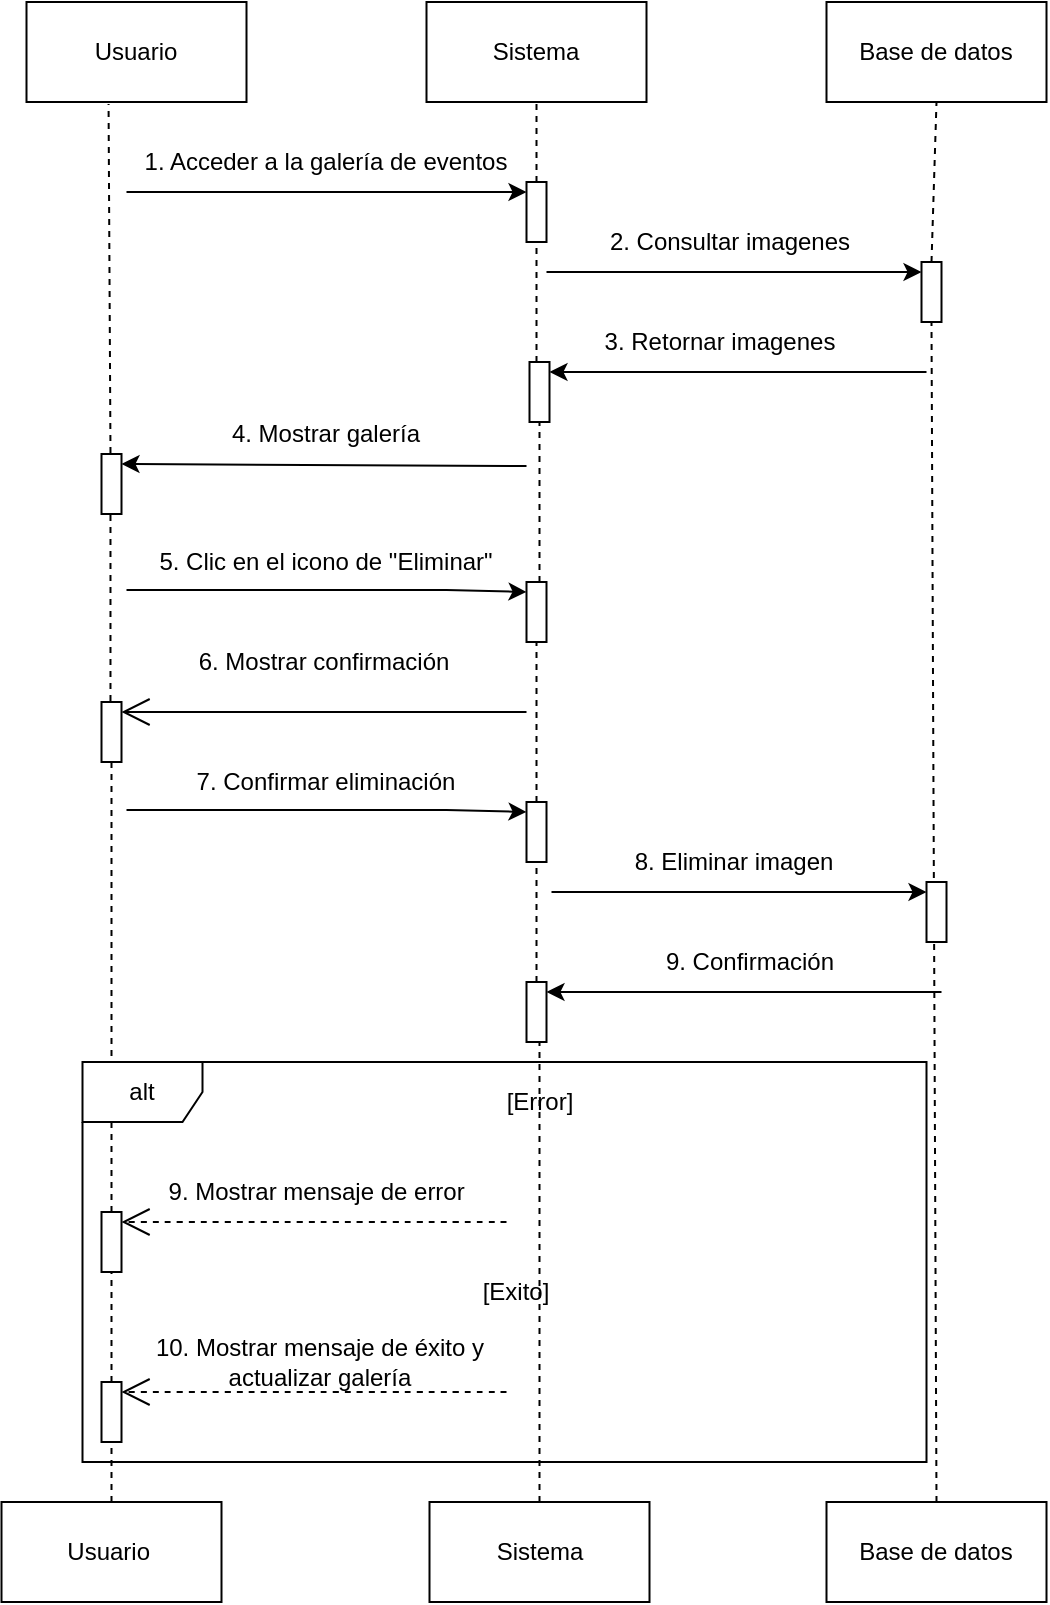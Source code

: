 <mxfile version="27.1.6">
  <diagram name="Page-1" id="2YBvvXClWsGukQMizWep">
    <mxGraphModel grid="1" page="1" gridSize="10" guides="1" tooltips="1" connect="1" arrows="1" fold="1" pageScale="1" pageWidth="850" pageHeight="1100" math="0" shadow="0">
      <root>
        <mxCell id="0" />
        <mxCell id="1" parent="0" />
        <mxCell id="mWD_6RYos7CDsctnHnZ9-1" value="Usuario" style="html=1;whiteSpace=wrap;" vertex="1" parent="1">
          <mxGeometry x="86.25" y="90" width="110" height="50" as="geometry" />
        </mxCell>
        <mxCell id="mWD_6RYos7CDsctnHnZ9-2" value="Sistema&lt;span style=&quot;color: rgba(0, 0, 0, 0); font-family: monospace; font-size: 0px; text-align: start; text-wrap-mode: nowrap;&quot;&gt;%3CmxGraphModel%3E%3Croot%3E%3CmxCell%20id%3D%220%22%2F%3E%3CmxCell%20id%3D%221%22%20parent%3D%220%22%2F%3E%3CmxCell%20id%3D%222%22%20value%3D%22Usuario%22%20style%3D%22html%3D1%3BwhiteSpace%3Dwrap%3B%22%20vertex%3D%221%22%20parent%3D%221%22%3E%3CmxGeometry%20x%3D%2270%22%20y%3D%2240%22%20width%3D%22110%22%20height%3D%2250%22%20as%3D%22geometry%22%2F%3E%3C%2FmxCell%3E%3C%2Froot%3E%3C%2FmxGraphModel%3E&lt;/span&gt;" style="html=1;whiteSpace=wrap;" vertex="1" parent="1">
          <mxGeometry x="286.25" y="90" width="110" height="50" as="geometry" />
        </mxCell>
        <mxCell id="mWD_6RYos7CDsctnHnZ9-3" value="Base de datos" style="html=1;whiteSpace=wrap;" vertex="1" parent="1">
          <mxGeometry x="486.25" y="90" width="110" height="50" as="geometry" />
        </mxCell>
        <mxCell id="mWD_6RYos7CDsctnHnZ9-4" value="Usuario&amp;nbsp;" style="html=1;whiteSpace=wrap;" vertex="1" parent="1">
          <mxGeometry x="73.75" y="840" width="110" height="50" as="geometry" />
        </mxCell>
        <mxCell id="mWD_6RYos7CDsctnHnZ9-5" value="Sistema&lt;span style=&quot;color: rgba(0, 0, 0, 0); font-family: monospace; font-size: 0px; text-align: start; text-wrap-mode: nowrap;&quot;&gt;%3CmxGraphModel%3E%3Croot%3E%3CmxCell%20id%3D%220%22%2F%3E%3CmxCell%20id%3D%221%22%20parent%3D%220%22%2F%3E%3CmxCell%20id%3D%222%22%20value%3D%22Usuario%22%20style%3D%22html%3D1%3BwhiteSpace%3Dwrap%3B%22%20vertex%3D%221%22%20parent%3D%221%22%3E%3CmxGeometry%20x%3D%2270%22%20y%3D%2240%22%20width%3D%22110%22%20height%3D%2250%22%20as%3D%22geometry%22%2F%3E%3C%2FmxCell%3E%3C%2Froot%3E%3C%2FmxGraphModel%3E&lt;/span&gt;" style="html=1;whiteSpace=wrap;" vertex="1" parent="1">
          <mxGeometry x="287.75" y="840" width="110" height="50" as="geometry" />
        </mxCell>
        <mxCell id="mWD_6RYos7CDsctnHnZ9-6" value="Base de datos" style="html=1;whiteSpace=wrap;" vertex="1" parent="1">
          <mxGeometry x="486.25" y="840" width="110" height="50" as="geometry" />
        </mxCell>
        <mxCell id="mWD_6RYos7CDsctnHnZ9-7" value="" style="endArrow=none;dashed=1;html=1;rounded=0;entryX=0.5;entryY=1;entryDx=0;entryDy=0;exitX=0.5;exitY=0;exitDx=0;exitDy=0;" edge="1" parent="1" source="mWD_6RYos7CDsctnHnZ9-9" target="mWD_6RYos7CDsctnHnZ9-2">
          <mxGeometry width="50" height="50" relative="1" as="geometry">
            <mxPoint x="316.25" y="370" as="sourcePoint" />
            <mxPoint x="366.25" y="320" as="targetPoint" />
          </mxGeometry>
        </mxCell>
        <mxCell id="mWD_6RYos7CDsctnHnZ9-8" value="" style="endArrow=none;dashed=1;html=1;rounded=0;entryX=0.5;entryY=1;entryDx=0;entryDy=0;" edge="1" parent="1" source="mWD_6RYos7CDsctnHnZ9-23" target="mWD_6RYos7CDsctnHnZ9-9">
          <mxGeometry width="50" height="50" relative="1" as="geometry">
            <mxPoint x="341.75" y="400" as="sourcePoint" />
            <mxPoint x="341.25" y="140" as="targetPoint" />
          </mxGeometry>
        </mxCell>
        <mxCell id="mWD_6RYos7CDsctnHnZ9-9" value="" style="html=1;points=[[0,0,0,0,5],[0,1,0,0,-5],[1,0,0,0,5],[1,1,0,0,-5]];perimeter=orthogonalPerimeter;outlineConnect=0;targetShapes=umlLifeline;portConstraint=eastwest;newEdgeStyle={&quot;curved&quot;:0,&quot;rounded&quot;:0};" vertex="1" parent="1">
          <mxGeometry x="336.25" y="180" width="10" height="30" as="geometry" />
        </mxCell>
        <mxCell id="mWD_6RYos7CDsctnHnZ9-10" value="" style="endArrow=classic;html=1;rounded=0;entryX=0;entryY=0;entryDx=0;entryDy=5;entryPerimeter=0;" edge="1" parent="1" target="mWD_6RYos7CDsctnHnZ9-9">
          <mxGeometry width="50" height="50" relative="1" as="geometry">
            <mxPoint x="136.25" y="185" as="sourcePoint" />
            <mxPoint x="246.25" y="160" as="targetPoint" />
          </mxGeometry>
        </mxCell>
        <mxCell id="mWD_6RYos7CDsctnHnZ9-11" value="1. Acceder a la galería de eventos" style="text;html=1;align=center;verticalAlign=middle;whiteSpace=wrap;rounded=0;" vertex="1" parent="1">
          <mxGeometry x="136.25" y="160" width="200" height="20" as="geometry" />
        </mxCell>
        <mxCell id="mWD_6RYos7CDsctnHnZ9-12" value="2. Consultar imagenes" style="text;html=1;align=center;verticalAlign=middle;whiteSpace=wrap;rounded=0;" vertex="1" parent="1">
          <mxGeometry x="352.5" y="200" width="170" height="20" as="geometry" />
        </mxCell>
        <mxCell id="mWD_6RYos7CDsctnHnZ9-13" value="" style="endArrow=classic;html=1;rounded=0;entryX=0;entryY=0;entryDx=0;entryDy=5;entryPerimeter=0;" edge="1" parent="1" target="mWD_6RYos7CDsctnHnZ9-33">
          <mxGeometry width="50" height="50" relative="1" as="geometry">
            <mxPoint x="346.25" y="225" as="sourcePoint" />
            <mxPoint x="621.25" y="220" as="targetPoint" />
          </mxGeometry>
        </mxCell>
        <mxCell id="mWD_6RYos7CDsctnHnZ9-14" value="" style="endArrow=none;dashed=1;html=1;rounded=0;exitX=0.5;exitY=0;exitDx=0;exitDy=0;entryX=0.5;entryY=1;entryDx=0;entryDy=0;" edge="1" parent="1" source="mWD_6RYos7CDsctnHnZ9-33" target="mWD_6RYos7CDsctnHnZ9-3">
          <mxGeometry width="50" height="50" relative="1" as="geometry">
            <mxPoint x="541.25" y="940" as="sourcePoint" />
            <mxPoint x="541.25" y="530" as="targetPoint" />
          </mxGeometry>
        </mxCell>
        <mxCell id="mWD_6RYos7CDsctnHnZ9-15" value="" style="endArrow=none;dashed=1;html=1;rounded=0;exitX=0.449;exitY=-0.016;exitDx=0;exitDy=0;exitPerimeter=0;entryX=0.373;entryY=1.02;entryDx=0;entryDy=0;entryPerimeter=0;" edge="1" parent="1" source="mWD_6RYos7CDsctnHnZ9-24" target="mWD_6RYos7CDsctnHnZ9-1">
          <mxGeometry width="50" height="50" relative="1" as="geometry">
            <mxPoint x="130.25" y="939" as="sourcePoint" />
            <mxPoint x="128.58" y="250.51" as="targetPoint" />
            <Array as="points" />
          </mxGeometry>
        </mxCell>
        <mxCell id="mWD_6RYos7CDsctnHnZ9-16" value="6. Mostrar confirmación" style="text;html=1;align=center;verticalAlign=middle;whiteSpace=wrap;rounded=0;" vertex="1" parent="1">
          <mxGeometry x="140" y="410" width="190" height="20" as="geometry" />
        </mxCell>
        <mxCell id="mWD_6RYos7CDsctnHnZ9-17" value="3. Retornar imagenes" style="text;html=1;align=center;verticalAlign=middle;whiteSpace=wrap;rounded=0;" vertex="1" parent="1">
          <mxGeometry x="347.75" y="250" width="170" height="20" as="geometry" />
        </mxCell>
        <mxCell id="mWD_6RYos7CDsctnHnZ9-18" value="" style="endArrow=classic;html=1;rounded=0;entryX=1;entryY=0;entryDx=0;entryDy=5;entryPerimeter=0;" edge="1" parent="1" target="mWD_6RYos7CDsctnHnZ9-23">
          <mxGeometry width="50" height="50" relative="1" as="geometry">
            <mxPoint x="536.25" y="275" as="sourcePoint" />
            <mxPoint x="228.75" y="230" as="targetPoint" />
          </mxGeometry>
        </mxCell>
        <mxCell id="mWD_6RYos7CDsctnHnZ9-19" value="" style="endArrow=none;dashed=1;html=1;rounded=0;exitX=0.5;exitY=0;exitDx=0;exitDy=0;" edge="1" parent="1" source="mWD_6RYos7CDsctnHnZ9-53" target="mWD_6RYos7CDsctnHnZ9-27">
          <mxGeometry width="50" height="50" relative="1" as="geometry">
            <mxPoint x="350" y="510" as="sourcePoint" />
            <mxPoint x="351.5" y="466" as="targetPoint" />
            <Array as="points" />
          </mxGeometry>
        </mxCell>
        <mxCell id="mWD_6RYos7CDsctnHnZ9-20" value="9. Confirmación" style="text;html=1;align=center;verticalAlign=middle;whiteSpace=wrap;rounded=0;" vertex="1" parent="1">
          <mxGeometry x="352.5" y="560" width="190" height="20" as="geometry" />
        </mxCell>
        <mxCell id="mWD_6RYos7CDsctnHnZ9-21" value="" style="endArrow=classic;html=1;rounded=0;entryX=1;entryY=0;entryDx=0;entryDy=5;entryPerimeter=0;" edge="1" parent="1" target="mWD_6RYos7CDsctnHnZ9-36">
          <mxGeometry width="50" height="50" relative="1" as="geometry">
            <mxPoint x="543.75" y="585" as="sourcePoint" />
            <mxPoint x="630.25" y="490" as="targetPoint" />
          </mxGeometry>
        </mxCell>
        <mxCell id="mWD_6RYos7CDsctnHnZ9-22" value="" style="endArrow=none;dashed=1;html=1;rounded=0;entryX=0.5;entryY=1;entryDx=0;entryDy=0;" edge="1" parent="1" source="mWD_6RYos7CDsctnHnZ9-27" target="mWD_6RYos7CDsctnHnZ9-23">
          <mxGeometry width="50" height="50" relative="1" as="geometry">
            <mxPoint x="341.25" y="320" as="sourcePoint" />
            <mxPoint x="341.25" y="210" as="targetPoint" />
          </mxGeometry>
        </mxCell>
        <mxCell id="mWD_6RYos7CDsctnHnZ9-23" value="" style="html=1;points=[[0,0,0,0,5],[0,1,0,0,-5],[1,0,0,0,5],[1,1,0,0,-5]];perimeter=orthogonalPerimeter;outlineConnect=0;targetShapes=umlLifeline;portConstraint=eastwest;newEdgeStyle={&quot;curved&quot;:0,&quot;rounded&quot;:0};" vertex="1" parent="1">
          <mxGeometry x="337.75" y="270" width="10" height="30" as="geometry" />
        </mxCell>
        <mxCell id="mWD_6RYos7CDsctnHnZ9-24" value="" style="html=1;points=[[0,0,0,0,5],[0,1,0,0,-5],[1,0,0,0,5],[1,1,0,0,-5]];perimeter=orthogonalPerimeter;outlineConnect=0;targetShapes=umlLifeline;portConstraint=eastwest;newEdgeStyle={&quot;curved&quot;:0,&quot;rounded&quot;:0};" vertex="1" parent="1">
          <mxGeometry x="123.75" y="316" width="10" height="30" as="geometry" />
        </mxCell>
        <mxCell id="mWD_6RYos7CDsctnHnZ9-25" value="" style="endArrow=classic;html=1;rounded=0;entryX=1;entryY=0;entryDx=0;entryDy=5;entryPerimeter=0;" edge="1" parent="1" target="mWD_6RYos7CDsctnHnZ9-24">
          <mxGeometry width="50" height="50" relative="1" as="geometry">
            <mxPoint x="336.25" y="322" as="sourcePoint" />
            <mxPoint x="448.25" y="292" as="targetPoint" />
          </mxGeometry>
        </mxCell>
        <mxCell id="mWD_6RYos7CDsctnHnZ9-26" value="4. Mostrar galería" style="text;html=1;align=center;verticalAlign=middle;whiteSpace=wrap;rounded=0;" vertex="1" parent="1">
          <mxGeometry x="151.25" y="296" width="170" height="20" as="geometry" />
        </mxCell>
        <mxCell id="mWD_6RYos7CDsctnHnZ9-27" value="" style="html=1;points=[[0,0,0,0,5],[0,1,0,0,-5],[1,0,0,0,5],[1,1,0,0,-5]];perimeter=orthogonalPerimeter;outlineConnect=0;targetShapes=umlLifeline;portConstraint=eastwest;newEdgeStyle={&quot;curved&quot;:0,&quot;rounded&quot;:0};" vertex="1" parent="1">
          <mxGeometry x="336.25" y="380" width="10" height="30" as="geometry" />
        </mxCell>
        <mxCell id="mWD_6RYos7CDsctnHnZ9-28" value="" style="endArrow=classic;html=1;rounded=0;entryX=0;entryY=0;entryDx=0;entryDy=5;entryPerimeter=0;" edge="1" parent="1" target="mWD_6RYos7CDsctnHnZ9-27">
          <mxGeometry width="50" height="50" relative="1" as="geometry">
            <mxPoint x="136.25" y="384" as="sourcePoint" />
            <mxPoint x="468.25" y="290" as="targetPoint" />
            <Array as="points">
              <mxPoint x="296.25" y="384" />
            </Array>
          </mxGeometry>
        </mxCell>
        <mxCell id="mWD_6RYos7CDsctnHnZ9-29" value="5. Clic en el icono de &quot;Eliminar&quot;" style="text;html=1;align=center;verticalAlign=middle;whiteSpace=wrap;rounded=0;" vertex="1" parent="1">
          <mxGeometry x="151.25" y="360" width="170" height="20" as="geometry" />
        </mxCell>
        <mxCell id="mWD_6RYos7CDsctnHnZ9-30" value="" style="endArrow=none;dashed=1;html=1;rounded=0;exitX=0.5;exitY=0;exitDx=0;exitDy=0;" edge="1" parent="1" source="mWD_6RYos7CDsctnHnZ9-45" target="mWD_6RYos7CDsctnHnZ9-31">
          <mxGeometry width="50" height="50" relative="1" as="geometry">
            <mxPoint x="121.25" y="835" as="sourcePoint" />
            <mxPoint x="125.25" y="586" as="targetPoint" />
            <Array as="points" />
          </mxGeometry>
        </mxCell>
        <mxCell id="mWD_6RYos7CDsctnHnZ9-31" value="&lt;span style=&quot;color: rgb(237, 237, 237); font-family: monospace; font-size: 0px; text-align: start;&quot;&gt;%3CmxGraphModel%3E%3Croot%3E%3CmxCell%20id%3D%220%22%2F%3E%3CmxCell%20id%3D%221%22%20parent%3D%220%22%2F%3E%3CmxCell%20id%3D%222%22%20value%3D%22%22%20style%3D%22html%3D1%3Bpoints%3D%5B%5B0%2C0%2C0%2C0%2C5%5D%2C%5B0%2C1%2C0%2C0%2C-5%5D%2C%5B1%2C0%2C0%2C0%2C5%5D%2C%5B1%2C1%2C0%2C0%2C-5%5D%5D%3Bperimeter%3DorthogonalPerimeter%3BoutlineConnect%3D0%3BtargetShapes%3DumlLifeline%3BportConstraint%3Deastwest%3BnewEdgeStyle%3D%7B%26quot%3Bcurved%26quot%3B%3A0%2C%26quot%3Brounded%26quot%3B%3A0%7D%3B%22%20vertex%3D%221%22%20parent%3D%221%22%3E%3CmxGeometry%20x%3D%2285%22%20y%3D%22280%22%20width%3D%2210%22%20height%3D%2230%22%20as%3D%22geometry%22%2F%3E%3C%2FmxCell%3E%3C%2Froot%3E%3C%2FmxGraphModel%3E&lt;/span&gt;&lt;span style=&quot;color: rgb(237, 237, 237); font-family: monospace; font-size: 0px; text-align: start;&quot;&gt;%3CmxGraphModel%3E%3Croot%3E%3CmxCell%20id%3D%220%22%2F%3E%3CmxCell%20id%3D%221%22%20parent%3D%220%22%2F%3E%3CmxCell%20id%3D%222%22%20value%3D%22%22%20style%3D%22html%3D1%3Bpoints%3D%5B%5B0%2C0%2C0%2C0%2C5%5D%2C%5B0%2C1%2C0%2C0%2C-5%5D%2C%5B1%2C0%2C0%2C0%2C5%5D%2C%5B1%2C1%2C0%2C0%2C-5%5D%5D%3Bperimeter%3DorthogonalPerimeter%3BoutlineConnect%3D0%3BtargetShapes%3DumlLifeline%3BportConstraint%3Deastwest%3BnewEdgeStyle%3D%7B%26quot%3Bcurved%26quot%3B%3A0%2C%26quot%3Brounded%26quot%3B%3A0%7D%3B%22%20vertex%3D%221%22%20parent%3D%221%22%3E%3CmxGeometry%20x%3D%2285%22%20y%3D%22280%22%20width%3D%2210%22%20height%3D%2230%22%20as%3D%22geometry%22%2F%3E%3C%2FmxCell%3E%3C%2Froot%3E%3C%2FmxGraphModel%3E&lt;/span&gt;" style="html=1;points=[[0,0,0,0,5],[0,1,0,0,-5],[1,0,0,0,5],[1,1,0,0,-5]];perimeter=orthogonalPerimeter;outlineConnect=0;targetShapes=umlLifeline;portConstraint=eastwest;newEdgeStyle={&quot;curved&quot;:0,&quot;rounded&quot;:0};" vertex="1" parent="1">
          <mxGeometry x="123.75" y="440" width="10" height="30" as="geometry" />
        </mxCell>
        <mxCell id="mWD_6RYos7CDsctnHnZ9-32" value="" style="endArrow=none;dashed=1;html=1;rounded=0;exitX=0.5;exitY=0;exitDx=0;exitDy=0;entryX=0.5;entryY=1;entryDx=0;entryDy=0;" edge="1" parent="1" source="mWD_6RYos7CDsctnHnZ9-6" target="mWD_6RYos7CDsctnHnZ9-33">
          <mxGeometry width="50" height="50" relative="1" as="geometry">
            <mxPoint x="537.5" y="470" as="sourcePoint" />
            <mxPoint x="541.25" y="140" as="targetPoint" />
          </mxGeometry>
        </mxCell>
        <mxCell id="mWD_6RYos7CDsctnHnZ9-33" value="" style="html=1;points=[[0,0,0,0,5],[0,1,0,0,-5],[1,0,0,0,5],[1,1,0,0,-5]];perimeter=orthogonalPerimeter;outlineConnect=0;targetShapes=umlLifeline;portConstraint=eastwest;newEdgeStyle={&quot;curved&quot;:0,&quot;rounded&quot;:0};" vertex="1" parent="1">
          <mxGeometry x="533.75" y="220" width="10" height="30" as="geometry" />
        </mxCell>
        <mxCell id="mWD_6RYos7CDsctnHnZ9-34" value="" style="endArrow=none;dashed=1;html=1;rounded=0;exitX=0.449;exitY=-0.016;exitDx=0;exitDy=0;exitPerimeter=0;" edge="1" parent="1" source="mWD_6RYos7CDsctnHnZ9-31" target="mWD_6RYos7CDsctnHnZ9-24">
          <mxGeometry width="50" height="50" relative="1" as="geometry">
            <mxPoint x="130.25" y="706" as="sourcePoint" />
            <mxPoint x="128.24" y="430" as="targetPoint" />
            <Array as="points" />
          </mxGeometry>
        </mxCell>
        <mxCell id="mWD_6RYos7CDsctnHnZ9-37" value="" style="endArrow=open;endSize=12;html=1;rounded=0;fontSize=12;curved=1;entryX=1;entryY=0;entryDx=0;entryDy=5;entryPerimeter=0;" edge="1" parent="1" target="mWD_6RYos7CDsctnHnZ9-31">
          <mxGeometry width="160" relative="1" as="geometry">
            <mxPoint x="336.25" y="445" as="sourcePoint" />
            <mxPoint x="406.25" y="240" as="targetPoint" />
          </mxGeometry>
        </mxCell>
        <mxCell id="mWD_6RYos7CDsctnHnZ9-38" value="8. Eliminar imagen" style="text;html=1;align=center;verticalAlign=middle;whiteSpace=wrap;rounded=0;" vertex="1" parent="1">
          <mxGeometry x="355" y="510" width="170" height="20" as="geometry" />
        </mxCell>
        <mxCell id="mWD_6RYos7CDsctnHnZ9-39" value="" style="endArrow=classic;html=1;rounded=0;entryX=0;entryY=0;entryDx=0;entryDy=5;entryPerimeter=0;" edge="1" parent="1" target="mWD_6RYos7CDsctnHnZ9-40">
          <mxGeometry width="50" height="50" relative="1" as="geometry">
            <mxPoint x="348.75" y="535" as="sourcePoint" />
            <mxPoint x="623.75" y="530" as="targetPoint" />
          </mxGeometry>
        </mxCell>
        <mxCell id="mWD_6RYos7CDsctnHnZ9-40" value="" style="html=1;points=[[0,0,0,0,5],[0,1,0,0,-5],[1,0,0,0,5],[1,1,0,0,-5]];perimeter=orthogonalPerimeter;outlineConnect=0;targetShapes=umlLifeline;portConstraint=eastwest;newEdgeStyle={&quot;curved&quot;:0,&quot;rounded&quot;:0};" vertex="1" parent="1">
          <mxGeometry x="536.25" y="530" width="10" height="30" as="geometry" />
        </mxCell>
        <mxCell id="mWD_6RYos7CDsctnHnZ9-41" value="alt" style="shape=umlFrame;whiteSpace=wrap;html=1;pointerEvents=0;" vertex="1" parent="1">
          <mxGeometry x="114.25" y="620" width="422" height="200" as="geometry" />
        </mxCell>
        <mxCell id="mWD_6RYos7CDsctnHnZ9-42" value="9. Mostrar mensaje de error&amp;nbsp;" style="text;html=1;align=center;verticalAlign=middle;whiteSpace=wrap;rounded=0;" vertex="1" parent="1">
          <mxGeometry x="137.75" y="675" width="190" height="20" as="geometry" />
        </mxCell>
        <mxCell id="mWD_6RYos7CDsctnHnZ9-43" value="" style="endArrow=open;endSize=12;html=1;rounded=0;fontSize=12;curved=1;entryX=1;entryY=0;entryDx=0;entryDy=5;entryPerimeter=0;dashed=1;" edge="1" parent="1" target="mWD_6RYos7CDsctnHnZ9-45">
          <mxGeometry width="160" relative="1" as="geometry">
            <mxPoint x="326.25" y="700" as="sourcePoint" />
            <mxPoint x="401" y="490" as="targetPoint" />
          </mxGeometry>
        </mxCell>
        <mxCell id="mWD_6RYos7CDsctnHnZ9-44" value="" style="endArrow=none;dashed=1;html=1;rounded=0;exitX=0.5;exitY=0;exitDx=0;exitDy=0;" edge="1" parent="1" source="mWD_6RYos7CDsctnHnZ9-4" target="mWD_6RYos7CDsctnHnZ9-45">
          <mxGeometry width="50" height="50" relative="1" as="geometry">
            <mxPoint x="143.75" y="840" as="sourcePoint" />
            <mxPoint x="144" y="610" as="targetPoint" />
            <Array as="points" />
          </mxGeometry>
        </mxCell>
        <mxCell id="mWD_6RYos7CDsctnHnZ9-45" value="&lt;span style=&quot;color: rgb(237, 237, 237); font-family: monospace; font-size: 0px; text-align: start;&quot;&gt;%3CmxGraphModel%3E%3Croot%3E%3CmxCell%20id%3D%220%22%2F%3E%3CmxCell%20id%3D%221%22%20parent%3D%220%22%2F%3E%3CmxCell%20id%3D%222%22%20value%3D%22%22%20style%3D%22html%3D1%3Bpoints%3D%5B%5B0%2C0%2C0%2C0%2C5%5D%2C%5B0%2C1%2C0%2C0%2C-5%5D%2C%5B1%2C0%2C0%2C0%2C5%5D%2C%5B1%2C1%2C0%2C0%2C-5%5D%5D%3Bperimeter%3DorthogonalPerimeter%3BoutlineConnect%3D0%3BtargetShapes%3DumlLifeline%3BportConstraint%3Deastwest%3BnewEdgeStyle%3D%7B%26quot%3Bcurved%26quot%3B%3A0%2C%26quot%3Brounded%26quot%3B%3A0%7D%3B%22%20vertex%3D%221%22%20parent%3D%221%22%3E%3CmxGeometry%20x%3D%2285%22%20y%3D%22280%22%20width%3D%2210%22%20height%3D%2230%22%20as%3D%22geometry%22%2F%3E%3C%2FmxCell%3E%3C%2Froot%3E%3C%2FmxGraphModel%3E&lt;/span&gt;&lt;span style=&quot;color: rgb(237, 237, 237); font-family: monospace; font-size: 0px; text-align: start;&quot;&gt;%3CmxGraphModel%3E%3Croot%3E%3CmxCell%20id%3D%220%22%2F%3E%3CmxCell%20id%3D%221%22%20parent%3D%220%22%2F%3E%3CmxCell%20id%3D%222%22%20value%3D%22%22%20style%3D%22html%3D1%3Bpoints%3D%5B%5B0%2C0%2C0%2C0%2C5%5D%2C%5B0%2C1%2C0%2C0%2C-5%5D%2C%5B1%2C0%2C0%2C0%2C5%5D%2C%5B1%2C1%2C0%2C0%2C-5%5D%5D%3Bperimeter%3DorthogonalPerimeter%3BoutlineConnect%3D0%3BtargetShapes%3DumlLifeline%3BportConstraint%3Deastwest%3BnewEdgeStyle%3D%7B%26quot%3Bcurved%26quot%3B%3A0%2C%26quot%3Brounded%26quot%3B%3A0%7D%3B%22%20vertex%3D%221%22%20parent%3D%221%22%3E%3CmxGeometry%20x%3D%2285%22%20y%3D%22280%22%20width%3D%2210%22%20height%3D%2230%22%20as%3D%22geometry%22%2F%3E%3C%2FmxCell%3E%3C%2Froot%3E%3C%2FmxGraphModel%3E&lt;/span&gt;" style="html=1;points=[[0,0,0,0,5],[0,1,0,0,-5],[1,0,0,0,5],[1,1,0,0,-5]];perimeter=orthogonalPerimeter;outlineConnect=0;targetShapes=umlLifeline;portConstraint=eastwest;newEdgeStyle={&quot;curved&quot;:0,&quot;rounded&quot;:0};" vertex="1" parent="1">
          <mxGeometry x="123.75" y="695" width="10" height="30" as="geometry" />
        </mxCell>
        <mxCell id="mWD_6RYos7CDsctnHnZ9-47" value="[Error]" style="text;html=1;align=center;verticalAlign=middle;whiteSpace=wrap;rounded=0;" vertex="1" parent="1">
          <mxGeometry x="317.75" y="630" width="50" height="20" as="geometry" />
        </mxCell>
        <mxCell id="mWD_6RYos7CDsctnHnZ9-48" value="[Exito]" style="text;html=1;align=center;verticalAlign=middle;whiteSpace=wrap;rounded=0;" vertex="1" parent="1">
          <mxGeometry x="306.25" y="725" width="50" height="20" as="geometry" />
        </mxCell>
        <mxCell id="mWD_6RYos7CDsctnHnZ9-49" value="10. Mostrar mensaje de éxito y actualizar galería" style="text;html=1;align=center;verticalAlign=middle;whiteSpace=wrap;rounded=0;" vertex="1" parent="1">
          <mxGeometry x="137.75" y="760" width="190" height="20" as="geometry" />
        </mxCell>
        <mxCell id="mWD_6RYos7CDsctnHnZ9-50" value="" style="endArrow=open;endSize=12;html=1;rounded=0;fontSize=12;curved=1;entryX=1;entryY=0;entryDx=0;entryDy=5;entryPerimeter=0;dashed=1;" edge="1" parent="1" target="mWD_6RYos7CDsctnHnZ9-51">
          <mxGeometry width="160" relative="1" as="geometry">
            <mxPoint x="326.25" y="785" as="sourcePoint" />
            <mxPoint x="401" y="575" as="targetPoint" />
          </mxGeometry>
        </mxCell>
        <mxCell id="mWD_6RYos7CDsctnHnZ9-51" value="&lt;span style=&quot;color: rgb(237, 237, 237); font-family: monospace; font-size: 0px; text-align: start;&quot;&gt;%3CmxGraphModel%3E%3Croot%3E%3CmxCell%20id%3D%220%22%2F%3E%3CmxCell%20id%3D%221%22%20parent%3D%220%22%2F%3E%3CmxCell%20id%3D%222%22%20value%3D%22%22%20style%3D%22html%3D1%3Bpoints%3D%5B%5B0%2C0%2C0%2C0%2C5%5D%2C%5B0%2C1%2C0%2C0%2C-5%5D%2C%5B1%2C0%2C0%2C0%2C5%5D%2C%5B1%2C1%2C0%2C0%2C-5%5D%5D%3Bperimeter%3DorthogonalPerimeter%3BoutlineConnect%3D0%3BtargetShapes%3DumlLifeline%3BportConstraint%3Deastwest%3BnewEdgeStyle%3D%7B%26quot%3Bcurved%26quot%3B%3A0%2C%26quot%3Brounded%26quot%3B%3A0%7D%3B%22%20vertex%3D%221%22%20parent%3D%221%22%3E%3CmxGeometry%20x%3D%2285%22%20y%3D%22280%22%20width%3D%2210%22%20height%3D%2230%22%20as%3D%22geometry%22%2F%3E%3C%2FmxCell%3E%3C%2Froot%3E%3C%2FmxGraphModel%3E&lt;/span&gt;&lt;span style=&quot;color: rgb(237, 237, 237); font-family: monospace; font-size: 0px; text-align: start;&quot;&gt;%3CmxGraphModel%3E%3Croot%3E%3CmxCell%20id%3D%220%22%2F%3E%3CmxCell%20id%3D%221%22%20parent%3D%220%22%2F%3E%3CmxCell%20id%3D%222%22%20value%3D%22%22%20style%3D%22html%3D1%3Bpoints%3D%5B%5B0%2C0%2C0%2C0%2C5%5D%2C%5B0%2C1%2C0%2C0%2C-5%5D%2C%5B1%2C0%2C0%2C0%2C5%5D%2C%5B1%2C1%2C0%2C0%2C-5%5D%5D%3Bperimeter%3DorthogonalPerimeter%3BoutlineConnect%3D0%3BtargetShapes%3DumlLifeline%3BportConstraint%3Deastwest%3BnewEdgeStyle%3D%7B%26quot%3Bcurved%26quot%3B%3A0%2C%26quot%3Brounded%26quot%3B%3A0%7D%3B%22%20vertex%3D%221%22%20parent%3D%221%22%3E%3CmxGeometry%20x%3D%2285%22%20y%3D%22280%22%20width%3D%2210%22%20height%3D%2230%22%20as%3D%22geometry%22%2F%3E%3C%2FmxCell%3E%3C%2Froot%3E%3C%2FmxGraphModel%3E&lt;/span&gt;" style="html=1;points=[[0,0,0,0,5],[0,1,0,0,-5],[1,0,0,0,5],[1,1,0,0,-5]];perimeter=orthogonalPerimeter;outlineConnect=0;targetShapes=umlLifeline;portConstraint=eastwest;newEdgeStyle={&quot;curved&quot;:0,&quot;rounded&quot;:0};" vertex="1" parent="1">
          <mxGeometry x="123.75" y="780" width="10" height="30" as="geometry" />
        </mxCell>
        <mxCell id="mWD_6RYos7CDsctnHnZ9-52" value="" style="endArrow=none;dashed=1;html=1;rounded=0;exitX=0.5;exitY=0;exitDx=0;exitDy=0;" edge="1" parent="1" source="mWD_6RYos7CDsctnHnZ9-5" target="mWD_6RYos7CDsctnHnZ9-36">
          <mxGeometry width="50" height="50" relative="1" as="geometry">
            <mxPoint x="343" y="840" as="sourcePoint" />
            <mxPoint x="343" y="396" as="targetPoint" />
            <Array as="points" />
          </mxGeometry>
        </mxCell>
        <mxCell id="mWD_6RYos7CDsctnHnZ9-36" value="&lt;span style=&quot;color: rgb(237, 237, 237); font-family: monospace; font-size: 0px; text-align: start;&quot;&gt;%3CmxGraphModel%3E%3Croot%3E%3CmxCell%20id%3D%220%22%2F%3E%3CmxCell%20id%3D%221%22%20parent%3D%220%22%2F%3E%3CmxCell%20id%3D%222%22%20value%3D%22%22%20style%3D%22html%3D1%3Bpoints%3D%5B%5B0%2C0%2C0%2C0%2C5%5D%2C%5B0%2C1%2C0%2C0%2C-5%5D%2C%5B1%2C0%2C0%2C0%2C5%5D%2C%5B1%2C1%2C0%2C0%2C-5%5D%5D%3Bperimeter%3DorthogonalPerimeter%3BoutlineConnect%3D0%3BtargetShapes%3DumlLifeline%3BportConstraint%3Deastwest%3BnewEdgeStyle%3D%7B%26quot%3Bcurved%26quot%3B%3A0%2C%26quot%3Brounded%26quot%3B%3A0%7D%3B%22%20vertex%3D%221%22%20parent%3D%221%22%3E%3CmxGeometry%20x%3D%2285%22%20y%3D%22280%22%20width%3D%2210%22%20height%3D%2230%22%20as%3D%22geometry%22%2F%3E%3C%2FmxCell%3E%3C%2Froot%3E%3C%2FmxGraphModel%3E&lt;/span&gt;&lt;span style=&quot;color: rgb(237, 237, 237); font-family: monospace; font-size: 0px; text-align: start;&quot;&gt;%3CmxGraphModel%3E%3Croot%3E%3CmxCell%20id%3D%220%22%2F%3E%3CmxCell%20id%3D%221%22%20parent%3D%220%22%2F%3E%3CmxCell%20id%3D%222%22%20value%3D%22%22%20style%3D%22html%3D1%3Bpoints%3D%5B%5B0%2C0%2C0%2C0%2C5%5D%2C%5B0%2C1%2C0%2C0%2C-5%5D%2C%5B1%2C0%2C0%2C0%2C5%5D%2C%5B1%2C1%2C0%2C0%2C-5%5D%5D%3Bperimeter%3DorthogonalPerimeter%3BoutlineConnect%3D0%3BtargetShapes%3DumlLifeline%3BportConstraint%3Deastwest%3BnewEdgeStyle%3D%7B%26quot%3Bcurved%26quot%3B%3A0%2C%26quot%3Brounded%26quot%3B%3A0%7D%3B%22%20vertex%3D%221%22%20parent%3D%221%22%3E%3CmxGeometry%20x%3D%2285%22%20y%3D%22280%22%20width%3D%2210%22%20height%3D%2230%22%20as%3D%22geometry%22%2F%3E%3C%2FmxCell%3E%3C%2Froot%3E%3C%2FmxGraphModel%3E&lt;/span&gt;" style="html=1;points=[[0,0,0,0,5],[0,1,0,0,-5],[1,0,0,0,5],[1,1,0,0,-5]];perimeter=orthogonalPerimeter;outlineConnect=0;targetShapes=umlLifeline;portConstraint=eastwest;newEdgeStyle={&quot;curved&quot;:0,&quot;rounded&quot;:0};" vertex="1" parent="1">
          <mxGeometry x="336.25" y="580" width="10" height="30" as="geometry" />
        </mxCell>
        <mxCell id="mWD_6RYos7CDsctnHnZ9-54" value="" style="endArrow=classic;html=1;rounded=0;entryX=0;entryY=0;entryDx=0;entryDy=5;entryPerimeter=0;" edge="1" parent="1" target="mWD_6RYos7CDsctnHnZ9-53">
          <mxGeometry width="50" height="50" relative="1" as="geometry">
            <mxPoint x="136.25" y="494" as="sourcePoint" />
            <mxPoint x="468.25" y="400" as="targetPoint" />
            <Array as="points">
              <mxPoint x="296.25" y="494" />
            </Array>
          </mxGeometry>
        </mxCell>
        <mxCell id="mWD_6RYos7CDsctnHnZ9-55" value="7. Confirmar eliminación" style="text;html=1;align=center;verticalAlign=middle;whiteSpace=wrap;rounded=0;" vertex="1" parent="1">
          <mxGeometry x="151.25" y="470" width="170" height="20" as="geometry" />
        </mxCell>
        <mxCell id="mWD_6RYos7CDsctnHnZ9-56" value="" style="endArrow=none;dashed=1;html=1;rounded=0;exitX=0.5;exitY=0;exitDx=0;exitDy=0;" edge="1" parent="1" source="mWD_6RYos7CDsctnHnZ9-36" target="mWD_6RYos7CDsctnHnZ9-53">
          <mxGeometry width="50" height="50" relative="1" as="geometry">
            <mxPoint x="341" y="580" as="sourcePoint" />
            <mxPoint x="341" y="410" as="targetPoint" />
            <Array as="points" />
          </mxGeometry>
        </mxCell>
        <mxCell id="mWD_6RYos7CDsctnHnZ9-53" value="" style="html=1;points=[[0,0,0,0,5],[0,1,0,0,-5],[1,0,0,0,5],[1,1,0,0,-5]];perimeter=orthogonalPerimeter;outlineConnect=0;targetShapes=umlLifeline;portConstraint=eastwest;newEdgeStyle={&quot;curved&quot;:0,&quot;rounded&quot;:0};" vertex="1" parent="1">
          <mxGeometry x="336.25" y="490" width="10" height="30" as="geometry" />
        </mxCell>
      </root>
    </mxGraphModel>
  </diagram>
</mxfile>
